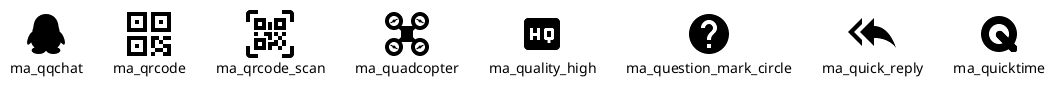 @startuml
!include <material/qqchat>
!include <material/qrcode>
!include <material/qrcode_scan>
!include <material/quadcopter>
!include <material/quality_high>
!include <material/question_mark_circle>
!include <material/quick_reply>
!include <material/quicktime>
listsprites
@enduml